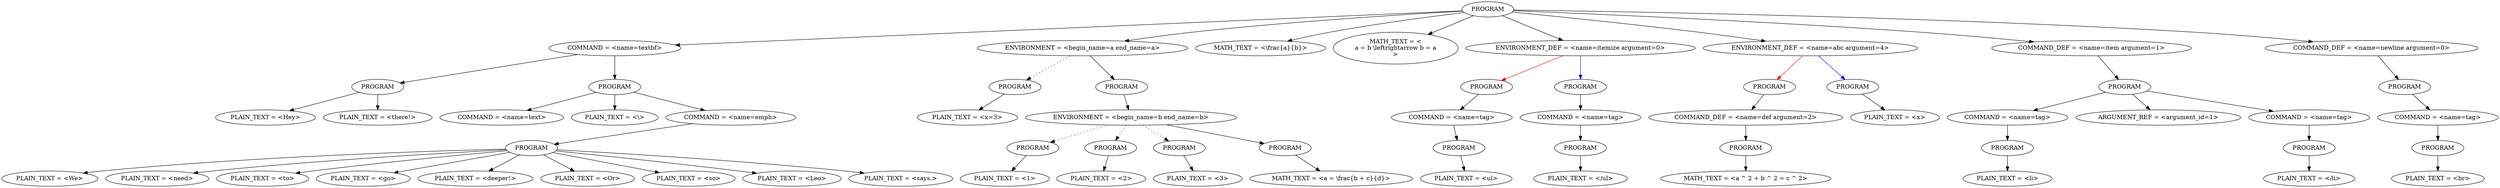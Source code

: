 digraph d {
  node_0 [label="PROGRAM"];
  node_1 [label="COMMAND = <name=textbf>"];
  node_2 [label="PROGRAM"];
  node_3 [label="PLAIN_TEXT = <Hey>"];
  node_2 -> node_3;
  node_4 [label="PLAIN_TEXT = <there!>"];
  node_2 -> node_4;
  node_1 -> node_2;
  node_5 [label="PROGRAM"];
  node_6 [label="COMMAND = <name=text>"];
  node_5 -> node_6;
  node_7 [label="PLAIN_TEXT = <\\>"];
  node_5 -> node_7;
  node_8 [label="COMMAND = <name=emph>"];
  node_9 [label="PROGRAM"];
  node_10 [label="PLAIN_TEXT = <We>"];
  node_9 -> node_10;
  node_11 [label="PLAIN_TEXT = <need>"];
  node_9 -> node_11;
  node_12 [label="PLAIN_TEXT = <to>"];
  node_9 -> node_12;
  node_13 [label="PLAIN_TEXT = <go>"];
  node_9 -> node_13;
  node_14 [label="PLAIN_TEXT = <deeper!>"];
  node_9 -> node_14;
  node_15 [label="PLAIN_TEXT = <Or>"];
  node_9 -> node_15;
  node_16 [label="PLAIN_TEXT = <so>"];
  node_9 -> node_16;
  node_17 [label="PLAIN_TEXT = <Leo>"];
  node_9 -> node_17;
  node_18 [label="PLAIN_TEXT = <says.>"];
  node_9 -> node_18;
  node_8 -> node_9;
  node_5 -> node_8;
  node_1 -> node_5;
  node_0 -> node_1;
  node_19 [label="ENVIRONMENT = <begin_name=a end_name=a>"];
  node_20 [label="PROGRAM"];
  node_21 [label="PLAIN_TEXT = <x=3>"];
  node_20 -> node_21;
  node_19 -> node_20 [style=dotted];
  node_22 [label="PROGRAM"];
  node_23 [label="ENVIRONMENT = <begin_name=b end_name=b>"];
  node_24 [label="PROGRAM"];
  node_25 [label="PLAIN_TEXT = <1>"];
  node_24 -> node_25;
  node_23 -> node_24 [style=dotted];
  node_26 [label="PROGRAM"];
  node_27 [label="PLAIN_TEXT = <2>"];
  node_26 -> node_27;
  node_23 -> node_26 [style=dotted];
  node_28 [label="PROGRAM"];
  node_29 [label="PLAIN_TEXT = <3>"];
  node_28 -> node_29;
  node_23 -> node_28 [style=dotted];
  node_30 [label="PROGRAM"];
  node_31 [label="MATH_TEXT = <a = \\frac{b + c}{d}>"];
  node_30 -> node_31;
  node_23 -> node_30;
  node_22 -> node_23;
  node_19 -> node_22;
  node_0 -> node_19;
  node_32 [label="MATH_TEXT = <\\frac{a}{b}>"];
  node_0 -> node_32;
  node_33 [label="MATH_TEXT = <
a = b \\leftrightarrow b = a
>"];
  node_0 -> node_33;
  node_34 [label="ENVIRONMENT_DEF = <name=itemize argument=0>"];
  node_35 [label="PROGRAM"];
  node_36 [label="COMMAND = <name=tag>"];
  node_37 [label="PROGRAM"];
  node_38 [label="PLAIN_TEXT = <ul>"];
  node_37 -> node_38;
  node_36 -> node_37;
  node_35 -> node_36;
  node_34 -> node_35 [color=red];
  node_39 [label="PROGRAM"];
  node_40 [label="COMMAND = <name=tag>"];
  node_41 [label="PROGRAM"];
  node_42 [label="PLAIN_TEXT = </ul>"];
  node_41 -> node_42;
  node_40 -> node_41;
  node_39 -> node_40;
  node_34 -> node_39 [color=blue];
  node_0 -> node_34;
  node_43 [label="ENVIRONMENT_DEF = <name=abc argument=4>"];
  node_44 [label="PROGRAM"];
  node_45 [label="COMMAND_DEF = <name=def argument=2>"];
  node_46 [label="PROGRAM"];
  node_47 [label="MATH_TEXT = <a ^ 2 + b ^ 2 = c ^ 2>"];
  node_46 -> node_47;
  node_45 -> node_46;
  node_44 -> node_45;
  node_43 -> node_44 [color=red];
  node_48 [label="PROGRAM"];
  node_49 [label="PLAIN_TEXT = <x>"];
  node_48 -> node_49;
  node_43 -> node_48 [color=blue];
  node_0 -> node_43;
  node_50 [label="COMMAND_DEF = <name=item argument=1>"];
  node_51 [label="PROGRAM"];
  node_52 [label="COMMAND = <name=tag>"];
  node_53 [label="PROGRAM"];
  node_54 [label="PLAIN_TEXT = <li>"];
  node_53 -> node_54;
  node_52 -> node_53;
  node_51 -> node_52;
  node_55 [label="ARGUMENT_REF = <argument_id=1>"];
  node_51 -> node_55;
  node_56 [label="COMMAND = <name=tag>"];
  node_57 [label="PROGRAM"];
  node_58 [label="PLAIN_TEXT = </li>"];
  node_57 -> node_58;
  node_56 -> node_57;
  node_51 -> node_56;
  node_50 -> node_51;
  node_0 -> node_50;
  node_59 [label="COMMAND_DEF = <name=newline argument=0>"];
  node_60 [label="PROGRAM"];
  node_61 [label="COMMAND = <name=tag>"];
  node_62 [label="PROGRAM"];
  node_63 [label="PLAIN_TEXT = <br>"];
  node_62 -> node_63;
  node_61 -> node_62;
  node_60 -> node_61;
  node_59 -> node_60;
  node_0 -> node_59;
}
